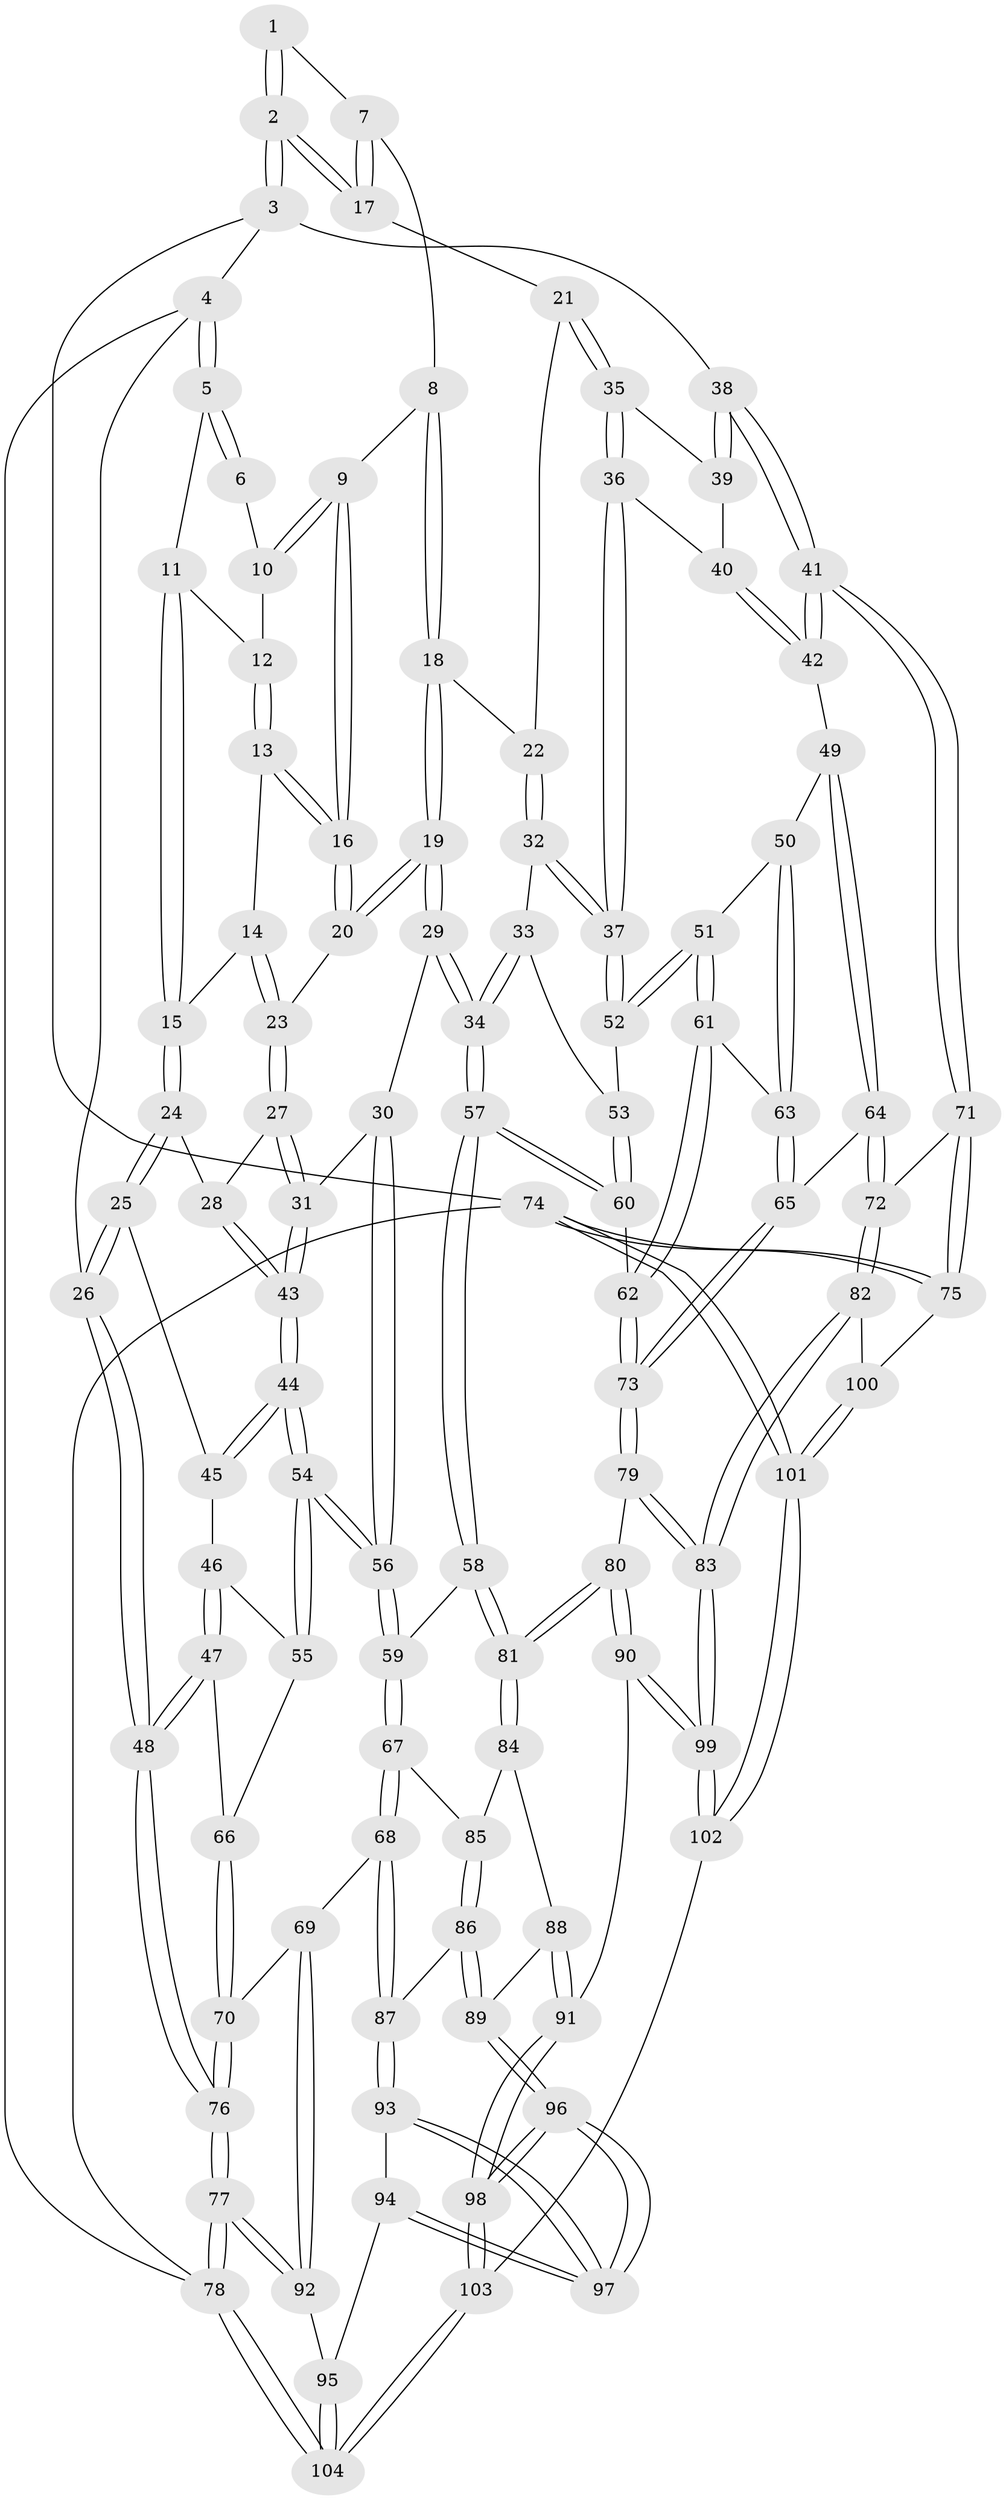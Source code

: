 // Generated by graph-tools (version 1.1) at 2025/38/03/09/25 02:38:55]
// undirected, 104 vertices, 257 edges
graph export_dot {
graph [start="1"]
  node [color=gray90,style=filled];
  1 [pos="+0.500851335581854+0"];
  2 [pos="+1+0"];
  3 [pos="+1+0"];
  4 [pos="+0+0"];
  5 [pos="+0+0"];
  6 [pos="+0.34822723084992785+0"];
  7 [pos="+0.5311914661842043+0.092563550393288"];
  8 [pos="+0.5082282968481855+0.1326567023068725"];
  9 [pos="+0.43503026393028515+0.15610632881012582"];
  10 [pos="+0.27554883087173676+0.11812789404687067"];
  11 [pos="+0.09886204447823435+0.06760893890162922"];
  12 [pos="+0.27193468492155654+0.12080645669967924"];
  13 [pos="+0.2623798136058878+0.15743046451622844"];
  14 [pos="+0.19701445804799964+0.2449049329147213"];
  15 [pos="+0.11534835255817802+0.24659506586311541"];
  16 [pos="+0.3566770652042374+0.2864065703599326"];
  17 [pos="+0.786702515684016+0.15914443983428445"];
  18 [pos="+0.5391668010091468+0.26521712303368494"];
  19 [pos="+0.39136462694981344+0.3757633084437666"];
  20 [pos="+0.3566048388584026+0.2870946745528678"];
  21 [pos="+0.773146092975329+0.23265858268510492"];
  22 [pos="+0.5427636632332609+0.2680937737649207"];
  23 [pos="+0.22529521855451115+0.28286174800800823"];
  24 [pos="+0.07298647900478546+0.2812153156756964"];
  25 [pos="+0.012017543692290552+0.29928589035270425"];
  26 [pos="+0+0.26686893030719444"];
  27 [pos="+0.22821291601791757+0.3290027721841939"];
  28 [pos="+0.15585924270143586+0.3743625408004462"];
  29 [pos="+0.38196664617261483+0.42608483105086453"];
  30 [pos="+0.37920059680199086+0.4266842360733958"];
  31 [pos="+0.291159974521208+0.4182811639710854"];
  32 [pos="+0.567358022488901+0.31063398565726186"];
  33 [pos="+0.5281590121090161+0.413660802554448"];
  34 [pos="+0.43031826334429135+0.47007013206379034"];
  35 [pos="+0.7735559272169821+0.2377320330675999"];
  36 [pos="+0.7468917225664601+0.3455554701487445"];
  37 [pos="+0.7095817831871716+0.41295911961550585"];
  38 [pos="+1+0.4004876421427295"];
  39 [pos="+0.8794529809941425+0.30169493202835235"];
  40 [pos="+0.8696890237793261+0.3784178097738349"];
  41 [pos="+1+0.4641322992186197"];
  42 [pos="+1+0.46472760323713813"];
  43 [pos="+0.16561329857485593+0.47529543643424765"];
  44 [pos="+0.15898198429752236+0.48361993222394023"];
  45 [pos="+0.048738658919836926+0.37720020561913153"];
  46 [pos="+0.036383683946774804+0.4502498754751953"];
  47 [pos="+0+0.4869359070645096"];
  48 [pos="+0+0.4839816056596817"];
  49 [pos="+0.8639175497351134+0.494544908776418"];
  50 [pos="+0.8588349714776538+0.49475341767775144"];
  51 [pos="+0.7141468415381953+0.4353569820687857"];
  52 [pos="+0.708588564790472+0.42972095161833695"];
  53 [pos="+0.6916185449638608+0.4399686360484078"];
  54 [pos="+0.14824940108920082+0.5134773967770805"];
  55 [pos="+0.11233546764643235+0.5218548026255995"];
  56 [pos="+0.22912477678855472+0.6317664516279899"];
  57 [pos="+0.488772215174412+0.5910616041335205"];
  58 [pos="+0.4884063648923635+0.5919196766341901"];
  59 [pos="+0.2401881373302316+0.6749834744873465"];
  60 [pos="+0.5589629670256384+0.5742089619688305"];
  61 [pos="+0.740101459542954+0.5904868426529788"];
  62 [pos="+0.6924434112078895+0.6507530523206345"];
  63 [pos="+0.8064847336534903+0.6015322356195844"];
  64 [pos="+0.8777122968875245+0.6924928843126703"];
  65 [pos="+0.867376044290355+0.689592057721989"];
  66 [pos="+0.08370741821879397+0.5373118371891066"];
  67 [pos="+0.2392251029816043+0.678030165484121"];
  68 [pos="+0.174997081809603+0.7339784216645263"];
  69 [pos="+0.16557707382335538+0.7364459637186311"];
  70 [pos="+0.015634526788882507+0.6815488802253061"];
  71 [pos="+1+0.7203287443325795"];
  72 [pos="+0.9995053205510082+0.7438350509299033"];
  73 [pos="+0.7114523927886577+0.7257582260402481"];
  74 [pos="+1+1"];
  75 [pos="+1+1"];
  76 [pos="+0+0.7276739723290019"];
  77 [pos="+0+0.8488898177542107"];
  78 [pos="+0+1"];
  79 [pos="+0.6701770558496107+0.8106168830046051"];
  80 [pos="+0.5712853052983713+0.8029061416455555"];
  81 [pos="+0.5037618677075789+0.7256773248490241"];
  82 [pos="+0.826127311029061+0.8925860010569859"];
  83 [pos="+0.7560862129706224+0.9238775816542938"];
  84 [pos="+0.45634546369935025+0.7496006542258509"];
  85 [pos="+0.3059756036423788+0.7415071577492116"];
  86 [pos="+0.3382337627804708+0.8270849039730085"];
  87 [pos="+0.21892982069762154+0.8352188571872129"];
  88 [pos="+0.41832357593674413+0.7995804719580665"];
  89 [pos="+0.3518876553162412+0.8500292051193646"];
  90 [pos="+0.5213672579337816+0.8814048389080191"];
  91 [pos="+0.4734524502971796+0.9218838483726333"];
  92 [pos="+0.060408861517810906+0.894365426007707"];
  93 [pos="+0.2283519338438064+0.8752690662158699"];
  94 [pos="+0.11455370039087105+0.9502221262102459"];
  95 [pos="+0.10942919954937981+0.9520617875856009"];
  96 [pos="+0.3520275777932627+0.9663907623387163"];
  97 [pos="+0.351137833994071+0.9659341212486365"];
  98 [pos="+0.38468620985126567+1"];
  99 [pos="+0.7190324607620321+1"];
  100 [pos="+0.8582051778048828+0.9157684336809979"];
  101 [pos="+1+1"];
  102 [pos="+0.7069247214027404+1"];
  103 [pos="+0.3934026154801594+1"];
  104 [pos="+0.14244843560349293+1"];
  1 -- 2;
  1 -- 2;
  1 -- 7;
  2 -- 3;
  2 -- 3;
  2 -- 17;
  2 -- 17;
  3 -- 4;
  3 -- 38;
  3 -- 74;
  4 -- 5;
  4 -- 5;
  4 -- 26;
  4 -- 78;
  5 -- 6;
  5 -- 6;
  5 -- 11;
  6 -- 10;
  7 -- 8;
  7 -- 17;
  7 -- 17;
  8 -- 9;
  8 -- 18;
  8 -- 18;
  9 -- 10;
  9 -- 10;
  9 -- 16;
  9 -- 16;
  10 -- 12;
  11 -- 12;
  11 -- 15;
  11 -- 15;
  12 -- 13;
  12 -- 13;
  13 -- 14;
  13 -- 16;
  13 -- 16;
  14 -- 15;
  14 -- 23;
  14 -- 23;
  15 -- 24;
  15 -- 24;
  16 -- 20;
  16 -- 20;
  17 -- 21;
  18 -- 19;
  18 -- 19;
  18 -- 22;
  19 -- 20;
  19 -- 20;
  19 -- 29;
  19 -- 29;
  20 -- 23;
  21 -- 22;
  21 -- 35;
  21 -- 35;
  22 -- 32;
  22 -- 32;
  23 -- 27;
  23 -- 27;
  24 -- 25;
  24 -- 25;
  24 -- 28;
  25 -- 26;
  25 -- 26;
  25 -- 45;
  26 -- 48;
  26 -- 48;
  27 -- 28;
  27 -- 31;
  27 -- 31;
  28 -- 43;
  28 -- 43;
  29 -- 30;
  29 -- 34;
  29 -- 34;
  30 -- 31;
  30 -- 56;
  30 -- 56;
  31 -- 43;
  31 -- 43;
  32 -- 33;
  32 -- 37;
  32 -- 37;
  33 -- 34;
  33 -- 34;
  33 -- 53;
  34 -- 57;
  34 -- 57;
  35 -- 36;
  35 -- 36;
  35 -- 39;
  36 -- 37;
  36 -- 37;
  36 -- 40;
  37 -- 52;
  37 -- 52;
  38 -- 39;
  38 -- 39;
  38 -- 41;
  38 -- 41;
  39 -- 40;
  40 -- 42;
  40 -- 42;
  41 -- 42;
  41 -- 42;
  41 -- 71;
  41 -- 71;
  42 -- 49;
  43 -- 44;
  43 -- 44;
  44 -- 45;
  44 -- 45;
  44 -- 54;
  44 -- 54;
  45 -- 46;
  46 -- 47;
  46 -- 47;
  46 -- 55;
  47 -- 48;
  47 -- 48;
  47 -- 66;
  48 -- 76;
  48 -- 76;
  49 -- 50;
  49 -- 64;
  49 -- 64;
  50 -- 51;
  50 -- 63;
  50 -- 63;
  51 -- 52;
  51 -- 52;
  51 -- 61;
  51 -- 61;
  52 -- 53;
  53 -- 60;
  53 -- 60;
  54 -- 55;
  54 -- 55;
  54 -- 56;
  54 -- 56;
  55 -- 66;
  56 -- 59;
  56 -- 59;
  57 -- 58;
  57 -- 58;
  57 -- 60;
  57 -- 60;
  58 -- 59;
  58 -- 81;
  58 -- 81;
  59 -- 67;
  59 -- 67;
  60 -- 62;
  61 -- 62;
  61 -- 62;
  61 -- 63;
  62 -- 73;
  62 -- 73;
  63 -- 65;
  63 -- 65;
  64 -- 65;
  64 -- 72;
  64 -- 72;
  65 -- 73;
  65 -- 73;
  66 -- 70;
  66 -- 70;
  67 -- 68;
  67 -- 68;
  67 -- 85;
  68 -- 69;
  68 -- 87;
  68 -- 87;
  69 -- 70;
  69 -- 92;
  69 -- 92;
  70 -- 76;
  70 -- 76;
  71 -- 72;
  71 -- 75;
  71 -- 75;
  72 -- 82;
  72 -- 82;
  73 -- 79;
  73 -- 79;
  74 -- 75;
  74 -- 75;
  74 -- 101;
  74 -- 101;
  74 -- 78;
  75 -- 100;
  76 -- 77;
  76 -- 77;
  77 -- 78;
  77 -- 78;
  77 -- 92;
  77 -- 92;
  78 -- 104;
  78 -- 104;
  79 -- 80;
  79 -- 83;
  79 -- 83;
  80 -- 81;
  80 -- 81;
  80 -- 90;
  80 -- 90;
  81 -- 84;
  81 -- 84;
  82 -- 83;
  82 -- 83;
  82 -- 100;
  83 -- 99;
  83 -- 99;
  84 -- 85;
  84 -- 88;
  85 -- 86;
  85 -- 86;
  86 -- 87;
  86 -- 89;
  86 -- 89;
  87 -- 93;
  87 -- 93;
  88 -- 89;
  88 -- 91;
  88 -- 91;
  89 -- 96;
  89 -- 96;
  90 -- 91;
  90 -- 99;
  90 -- 99;
  91 -- 98;
  91 -- 98;
  92 -- 95;
  93 -- 94;
  93 -- 97;
  93 -- 97;
  94 -- 95;
  94 -- 97;
  94 -- 97;
  95 -- 104;
  95 -- 104;
  96 -- 97;
  96 -- 97;
  96 -- 98;
  96 -- 98;
  98 -- 103;
  98 -- 103;
  99 -- 102;
  99 -- 102;
  100 -- 101;
  100 -- 101;
  101 -- 102;
  101 -- 102;
  102 -- 103;
  103 -- 104;
  103 -- 104;
}
